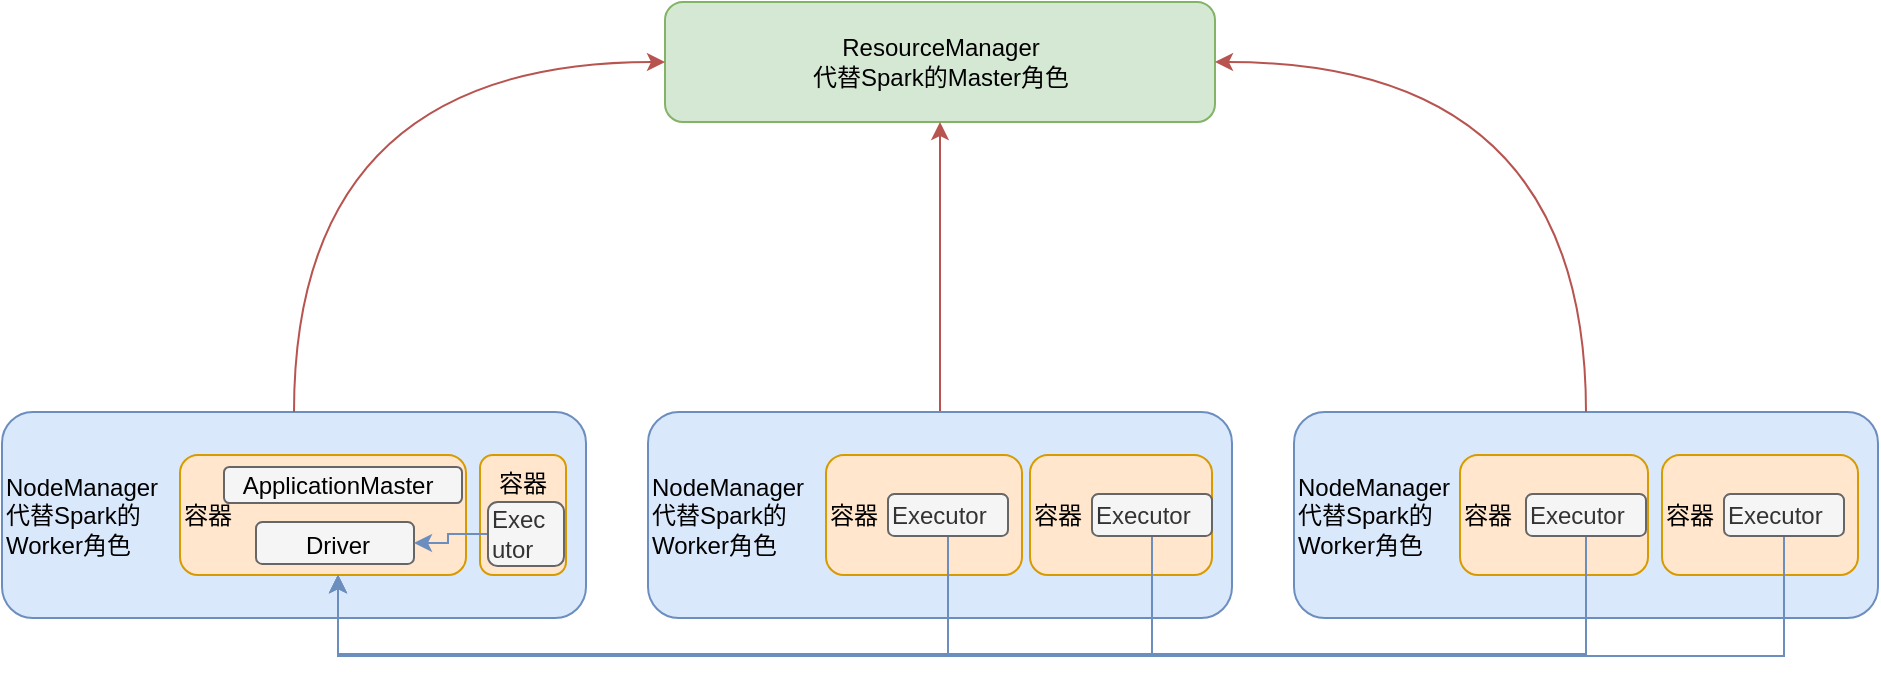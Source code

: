 <mxfile version="15.4.0" type="device"><diagram id="uvhOoqB3RdL9potIHXcl" name="第 1 页"><mxGraphModel dx="1408" dy="674" grid="0" gridSize="10" guides="1" tooltips="1" connect="1" arrows="1" fold="1" page="0" pageScale="1" pageWidth="827" pageHeight="1169" math="0" shadow="0"><root><mxCell id="0"/><mxCell id="1" parent="0"/><mxCell id="_ZgSInH0HABCjnVsJHya-2" value="NodeManager&lt;br&gt;代替Spark的&lt;br&gt;Worker角色" style="rounded=1;whiteSpace=wrap;html=1;align=left;fillColor=#dae8fc;strokeColor=#6c8ebf;" vertex="1" parent="1"><mxGeometry x="-25" y="464" width="292" height="103" as="geometry"/></mxCell><mxCell id="_ZgSInH0HABCjnVsJHya-3" value="容器" style="rounded=1;whiteSpace=wrap;html=1;align=left;fillColor=#ffe6cc;strokeColor=#d79b00;" vertex="1" parent="1"><mxGeometry x="64" y="485.5" width="143" height="60" as="geometry"/></mxCell><mxCell id="_ZgSInH0HABCjnVsJHya-19" value="" style="rounded=1;whiteSpace=wrap;html=1;align=left;fillColor=#f5f5f5;strokeColor=#666666;fontColor=#333333;" vertex="1" parent="1"><mxGeometry x="102" y="519" width="79" height="21" as="geometry"/></mxCell><mxCell id="_ZgSInH0HABCjnVsJHya-18" value="" style="rounded=1;whiteSpace=wrap;html=1;align=left;fillColor=#f5f5f5;strokeColor=#666666;fontColor=#333333;" vertex="1" parent="1"><mxGeometry x="86" y="491.5" width="119" height="18" as="geometry"/></mxCell><mxCell id="_ZgSInH0HABCjnVsJHya-1" value="ResourceManager&lt;br&gt;代替Spark的Master角色" style="rounded=1;whiteSpace=wrap;html=1;fillColor=#d5e8d4;strokeColor=#82b366;" vertex="1" parent="1"><mxGeometry x="306.5" y="259" width="275" height="60" as="geometry"/></mxCell><mxCell id="_ZgSInH0HABCjnVsJHya-4" value="容器" style="rounded=1;whiteSpace=wrap;html=1;align=center;fillColor=#ffe6cc;strokeColor=#d79b00;verticalAlign=top;" vertex="1" parent="1"><mxGeometry x="214" y="485.5" width="43" height="60" as="geometry"/></mxCell><mxCell id="_ZgSInH0HABCjnVsJHya-33" style="edgeStyle=orthogonalEdgeStyle;rounded=0;orthogonalLoop=1;jettySize=auto;html=1;entryX=0.5;entryY=1;entryDx=0;entryDy=0;fillColor=#f8cecc;strokeColor=#b85450;" edge="1" parent="1" source="_ZgSInH0HABCjnVsJHya-5" target="_ZgSInH0HABCjnVsJHya-1"><mxGeometry relative="1" as="geometry"/></mxCell><mxCell id="_ZgSInH0HABCjnVsJHya-5" value="NodeManager&lt;br&gt;代替Spark的&lt;br&gt;Worker角色" style="rounded=1;whiteSpace=wrap;html=1;align=left;fillColor=#dae8fc;strokeColor=#6c8ebf;" vertex="1" parent="1"><mxGeometry x="298" y="464" width="292" height="103" as="geometry"/></mxCell><mxCell id="_ZgSInH0HABCjnVsJHya-6" value="容器" style="rounded=1;whiteSpace=wrap;html=1;align=left;fillColor=#ffe6cc;strokeColor=#d79b00;" vertex="1" parent="1"><mxGeometry x="387" y="485.5" width="98" height="60" as="geometry"/></mxCell><mxCell id="_ZgSInH0HABCjnVsJHya-7" value="容器" style="rounded=1;whiteSpace=wrap;html=1;align=left;fillColor=#ffe6cc;strokeColor=#d79b00;" vertex="1" parent="1"><mxGeometry x="489" y="485.5" width="91" height="60" as="geometry"/></mxCell><mxCell id="_ZgSInH0HABCjnVsJHya-8" value="NodeManager&lt;br&gt;代替Spark的&lt;br&gt;Worker角色" style="rounded=1;whiteSpace=wrap;html=1;align=left;fillColor=#dae8fc;strokeColor=#6c8ebf;" vertex="1" parent="1"><mxGeometry x="621" y="464" width="292" height="103" as="geometry"/></mxCell><mxCell id="_ZgSInH0HABCjnVsJHya-9" value="容器" style="rounded=1;whiteSpace=wrap;html=1;align=left;fillColor=#ffe6cc;strokeColor=#d79b00;" vertex="1" parent="1"><mxGeometry x="704" y="485.5" width="94" height="60" as="geometry"/></mxCell><mxCell id="_ZgSInH0HABCjnVsJHya-10" value="容器" style="rounded=1;whiteSpace=wrap;html=1;align=left;fillColor=#ffe6cc;strokeColor=#d79b00;" vertex="1" parent="1"><mxGeometry x="805" y="485.5" width="98" height="60" as="geometry"/></mxCell><mxCell id="_ZgSInH0HABCjnVsJHya-11" value="ApplicationMaster" style="text;html=1;strokeColor=none;fillColor=none;align=center;verticalAlign=middle;whiteSpace=wrap;rounded=0;" vertex="1" parent="1"><mxGeometry x="113" y="485.5" width="60" height="30" as="geometry"/></mxCell><mxCell id="_ZgSInH0HABCjnVsJHya-12" value="Driver" style="text;html=1;strokeColor=none;fillColor=none;align=center;verticalAlign=middle;whiteSpace=wrap;rounded=0;" vertex="1" parent="1"><mxGeometry x="113" y="515.5" width="60" height="30" as="geometry"/></mxCell><mxCell id="_ZgSInH0HABCjnVsJHya-27" style="edgeStyle=orthogonalEdgeStyle;rounded=0;orthogonalLoop=1;jettySize=auto;html=1;entryX=0.5;entryY=1;entryDx=0;entryDy=0;fillColor=#dae8fc;strokeColor=#6c8ebf;" edge="1" parent="1" source="_ZgSInH0HABCjnVsJHya-21" target="_ZgSInH0HABCjnVsJHya-12"><mxGeometry relative="1" as="geometry"><Array as="points"><mxPoint x="448" y="586"/><mxPoint x="143" y="586"/></Array></mxGeometry></mxCell><mxCell id="_ZgSInH0HABCjnVsJHya-21" value="Executor" style="rounded=1;whiteSpace=wrap;html=1;align=left;fillColor=#f5f5f5;strokeColor=#666666;fontColor=#333333;" vertex="1" parent="1"><mxGeometry x="418" y="505" width="60" height="21" as="geometry"/></mxCell><mxCell id="_ZgSInH0HABCjnVsJHya-28" style="edgeStyle=orthogonalEdgeStyle;rounded=0;orthogonalLoop=1;jettySize=auto;html=1;entryX=0.5;entryY=1;entryDx=0;entryDy=0;fillColor=#dae8fc;strokeColor=#6c8ebf;" edge="1" parent="1" source="_ZgSInH0HABCjnVsJHya-22" target="_ZgSInH0HABCjnVsJHya-12"><mxGeometry relative="1" as="geometry"><Array as="points"><mxPoint x="550" y="586"/><mxPoint x="143" y="586"/></Array></mxGeometry></mxCell><mxCell id="_ZgSInH0HABCjnVsJHya-22" value="Executor" style="rounded=1;whiteSpace=wrap;html=1;align=left;fillColor=#f5f5f5;strokeColor=#666666;fontColor=#333333;" vertex="1" parent="1"><mxGeometry x="520" y="505" width="60" height="21" as="geometry"/></mxCell><mxCell id="_ZgSInH0HABCjnVsJHya-29" style="edgeStyle=orthogonalEdgeStyle;rounded=0;orthogonalLoop=1;jettySize=auto;html=1;entryX=0.5;entryY=1;entryDx=0;entryDy=0;fillColor=#dae8fc;strokeColor=#6c8ebf;" edge="1" parent="1" source="_ZgSInH0HABCjnVsJHya-23" target="_ZgSInH0HABCjnVsJHya-12"><mxGeometry relative="1" as="geometry"><Array as="points"><mxPoint x="767" y="585"/><mxPoint x="143" y="585"/></Array></mxGeometry></mxCell><mxCell id="_ZgSInH0HABCjnVsJHya-23" value="Executor" style="rounded=1;whiteSpace=wrap;html=1;align=left;fillColor=#f5f5f5;strokeColor=#666666;fontColor=#333333;" vertex="1" parent="1"><mxGeometry x="737" y="505" width="60" height="21" as="geometry"/></mxCell><mxCell id="_ZgSInH0HABCjnVsJHya-30" style="edgeStyle=orthogonalEdgeStyle;rounded=0;orthogonalLoop=1;jettySize=auto;html=1;entryX=0.5;entryY=1;entryDx=0;entryDy=0;fillColor=#dae8fc;strokeColor=#6c8ebf;" edge="1" parent="1" source="_ZgSInH0HABCjnVsJHya-24" target="_ZgSInH0HABCjnVsJHya-12"><mxGeometry relative="1" as="geometry"><Array as="points"><mxPoint x="866" y="586"/><mxPoint x="143" y="586"/></Array></mxGeometry></mxCell><mxCell id="_ZgSInH0HABCjnVsJHya-24" value="Executor" style="rounded=1;whiteSpace=wrap;html=1;align=left;fillColor=#f5f5f5;strokeColor=#666666;fontColor=#333333;" vertex="1" parent="1"><mxGeometry x="836" y="505" width="60" height="21" as="geometry"/></mxCell><mxCell id="_ZgSInH0HABCjnVsJHya-26" style="edgeStyle=orthogonalEdgeStyle;rounded=0;orthogonalLoop=1;jettySize=auto;html=1;entryX=1;entryY=0.5;entryDx=0;entryDy=0;fillColor=#dae8fc;strokeColor=#6c8ebf;" edge="1" parent="1" source="_ZgSInH0HABCjnVsJHya-25" target="_ZgSInH0HABCjnVsJHya-19"><mxGeometry relative="1" as="geometry"/></mxCell><mxCell id="_ZgSInH0HABCjnVsJHya-25" value="Exec&lt;br&gt;utor" style="rounded=1;whiteSpace=wrap;html=1;align=left;fillColor=#f5f5f5;strokeColor=#666666;fontColor=#333333;" vertex="1" parent="1"><mxGeometry x="218" y="509" width="38" height="32" as="geometry"/></mxCell><mxCell id="_ZgSInH0HABCjnVsJHya-31" value="" style="curved=1;endArrow=classic;html=1;rounded=0;edgeStyle=orthogonalEdgeStyle;exitX=0.5;exitY=0;exitDx=0;exitDy=0;entryX=0;entryY=0.5;entryDx=0;entryDy=0;fillColor=#f8cecc;strokeColor=#b85450;" edge="1" parent="1" source="_ZgSInH0HABCjnVsJHya-2" target="_ZgSInH0HABCjnVsJHya-1"><mxGeometry width="50" height="50" relative="1" as="geometry"><mxPoint x="128" y="441" as="sourcePoint"/><mxPoint x="178" y="391" as="targetPoint"/><Array as="points"><mxPoint x="121" y="289"/></Array></mxGeometry></mxCell><mxCell id="_ZgSInH0HABCjnVsJHya-32" value="" style="curved=1;endArrow=classic;html=1;rounded=0;edgeStyle=orthogonalEdgeStyle;exitX=0.5;exitY=0;exitDx=0;exitDy=0;entryX=1;entryY=0.5;entryDx=0;entryDy=0;fillColor=#f8cecc;strokeColor=#b85450;" edge="1" parent="1" source="_ZgSInH0HABCjnVsJHya-8" target="_ZgSInH0HABCjnVsJHya-1"><mxGeometry width="50" height="50" relative="1" as="geometry"><mxPoint x="683" y="431" as="sourcePoint"/><mxPoint x="733" y="381" as="targetPoint"/><Array as="points"><mxPoint x="767" y="289"/></Array></mxGeometry></mxCell></root></mxGraphModel></diagram></mxfile>